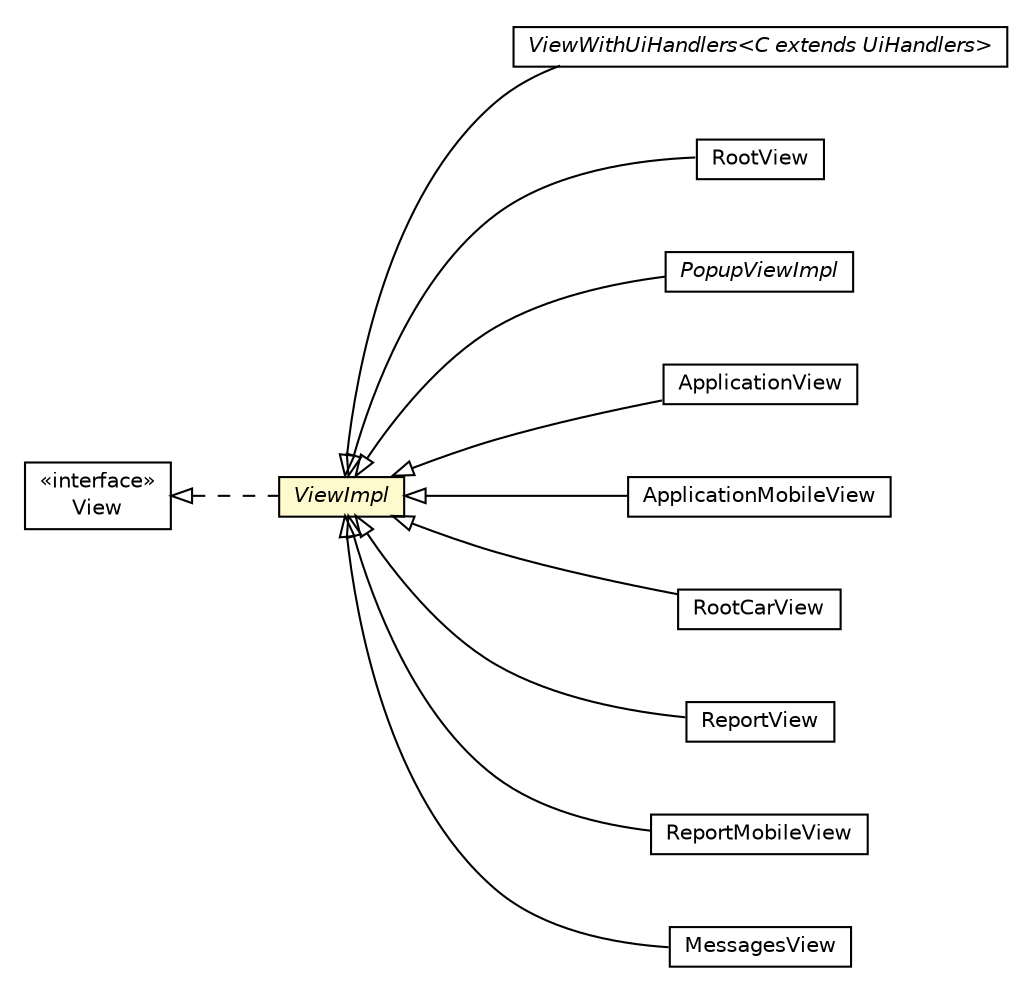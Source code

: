 #!/usr/local/bin/dot
#
# Class diagram 
# Generated by UMLGraph version R5_6-24-gf6e263 (http://www.umlgraph.org/)
#

digraph G {
	edge [fontname="Helvetica",fontsize=10,labelfontname="Helvetica",labelfontsize=10];
	node [fontname="Helvetica",fontsize=10,shape=plaintext];
	nodesep=0.25;
	ranksep=0.5;
	rankdir=LR;
	// com.gwtplatform.mvp.client.ViewWithUiHandlers<C extends com.gwtplatform.mvp.client.UiHandlers>
	c400265 [label=<<table title="com.gwtplatform.mvp.client.ViewWithUiHandlers" border="0" cellborder="1" cellspacing="0" cellpadding="2" port="p" href="./ViewWithUiHandlers.html">
		<tr><td><table border="0" cellspacing="0" cellpadding="1">
<tr><td align="center" balign="center"><font face="Helvetica-Oblique"> ViewWithUiHandlers&lt;C extends UiHandlers&gt; </font></td></tr>
		</table></td></tr>
		</table>>, URL="./ViewWithUiHandlers.html", fontname="Helvetica", fontcolor="black", fontsize=10.0];
	// com.gwtplatform.mvp.client.ViewImpl
	c400266 [label=<<table title="com.gwtplatform.mvp.client.ViewImpl" border="0" cellborder="1" cellspacing="0" cellpadding="2" port="p" bgcolor="lemonChiffon" href="./ViewImpl.html">
		<tr><td><table border="0" cellspacing="0" cellpadding="1">
<tr><td align="center" balign="center"><font face="Helvetica-Oblique"> ViewImpl </font></td></tr>
		</table></td></tr>
		</table>>, URL="./ViewImpl.html", fontname="Helvetica", fontcolor="black", fontsize=10.0];
	// com.gwtplatform.mvp.client.View
	c400267 [label=<<table title="com.gwtplatform.mvp.client.View" border="0" cellborder="1" cellspacing="0" cellpadding="2" port="p" href="./View.html">
		<tr><td><table border="0" cellspacing="0" cellpadding="1">
<tr><td align="center" balign="center"> &#171;interface&#187; </td></tr>
<tr><td align="center" balign="center"> View </td></tr>
		</table></td></tr>
		</table>>, URL="./View.html", fontname="Helvetica", fontcolor="black", fontsize=10.0];
	// com.gwtplatform.mvp.client.RootPresenter.RootView
	c400276 [label=<<table title="com.gwtplatform.mvp.client.RootPresenter.RootView" border="0" cellborder="1" cellspacing="0" cellpadding="2" port="p" href="./RootPresenter.RootView.html">
		<tr><td><table border="0" cellspacing="0" cellpadding="1">
<tr><td align="center" balign="center"> RootView </td></tr>
		</table></td></tr>
		</table>>, URL="./RootPresenter.RootView.html", fontname="Helvetica", fontcolor="black", fontsize=10.0];
	// com.gwtplatform.mvp.client.PopupViewImpl
	c400284 [label=<<table title="com.gwtplatform.mvp.client.PopupViewImpl" border="0" cellborder="1" cellspacing="0" cellpadding="2" port="p" href="./PopupViewImpl.html">
		<tr><td><table border="0" cellspacing="0" cellpadding="1">
<tr><td align="center" balign="center"><font face="Helvetica-Oblique"> PopupViewImpl </font></td></tr>
		</table></td></tr>
		</table>>, URL="./PopupViewImpl.html", fontname="Helvetica", fontcolor="black", fontsize=10.0];
	// com.gwtplatform.carstore.client.application.ApplicationView
	c400483 [label=<<table title="com.gwtplatform.carstore.client.application.ApplicationView" border="0" cellborder="1" cellspacing="0" cellpadding="2" port="p" href="../../carstore/client/application/ApplicationView.html">
		<tr><td><table border="0" cellspacing="0" cellpadding="1">
<tr><td align="center" balign="center"> ApplicationView </td></tr>
		</table></td></tr>
		</table>>, URL="../../carstore/client/application/ApplicationView.html", fontname="Helvetica", fontcolor="black", fontsize=10.0];
	// com.gwtplatform.carstore.client.application.ApplicationMobileView
	c400488 [label=<<table title="com.gwtplatform.carstore.client.application.ApplicationMobileView" border="0" cellborder="1" cellspacing="0" cellpadding="2" port="p" href="../../carstore/client/application/ApplicationMobileView.html">
		<tr><td><table border="0" cellspacing="0" cellpadding="1">
<tr><td align="center" balign="center"> ApplicationMobileView </td></tr>
		</table></td></tr>
		</table>>, URL="../../carstore/client/application/ApplicationMobileView.html", fontname="Helvetica", fontcolor="black", fontsize=10.0];
	// com.gwtplatform.carstore.client.application.cars.car.RootCarView
	c400492 [label=<<table title="com.gwtplatform.carstore.client.application.cars.car.RootCarView" border="0" cellborder="1" cellspacing="0" cellpadding="2" port="p" href="../../carstore/client/application/cars/car/RootCarView.html">
		<tr><td><table border="0" cellspacing="0" cellpadding="1">
<tr><td align="center" balign="center"> RootCarView </td></tr>
		</table></td></tr>
		</table>>, URL="../../carstore/client/application/cars/car/RootCarView.html", fontname="Helvetica", fontcolor="black", fontsize=10.0];
	// com.gwtplatform.carstore.client.application.report.ReportView
	c400599 [label=<<table title="com.gwtplatform.carstore.client.application.report.ReportView" border="0" cellborder="1" cellspacing="0" cellpadding="2" port="p" href="../../carstore/client/application/report/ReportView.html">
		<tr><td><table border="0" cellspacing="0" cellpadding="1">
<tr><td align="center" balign="center"> ReportView </td></tr>
		</table></td></tr>
		</table>>, URL="../../carstore/client/application/report/ReportView.html", fontname="Helvetica", fontcolor="black", fontsize=10.0];
	// com.gwtplatform.carstore.client.application.report.ReportMobileView
	c400604 [label=<<table title="com.gwtplatform.carstore.client.application.report.ReportMobileView" border="0" cellborder="1" cellspacing="0" cellpadding="2" port="p" href="../../carstore/client/application/report/ReportMobileView.html">
		<tr><td><table border="0" cellspacing="0" cellpadding="1">
<tr><td align="center" balign="center"> ReportMobileView </td></tr>
		</table></td></tr>
		</table>>, URL="../../carstore/client/application/report/ReportMobileView.html", fontname="Helvetica", fontcolor="black", fontsize=10.0];
	// com.gwtplatform.carstore.client.application.widget.message.MessagesView
	c400615 [label=<<table title="com.gwtplatform.carstore.client.application.widget.message.MessagesView" border="0" cellborder="1" cellspacing="0" cellpadding="2" port="p" href="../../carstore/client/application/widget/message/MessagesView.html">
		<tr><td><table border="0" cellspacing="0" cellpadding="1">
<tr><td align="center" balign="center"> MessagesView </td></tr>
		</table></td></tr>
		</table>>, URL="../../carstore/client/application/widget/message/MessagesView.html", fontname="Helvetica", fontcolor="black", fontsize=10.0];
	//com.gwtplatform.mvp.client.ViewWithUiHandlers<C extends com.gwtplatform.mvp.client.UiHandlers> extends com.gwtplatform.mvp.client.ViewImpl
	c400266:p -> c400265:p [dir=back,arrowtail=empty];
	//com.gwtplatform.mvp.client.ViewImpl implements com.gwtplatform.mvp.client.View
	c400267:p -> c400266:p [dir=back,arrowtail=empty,style=dashed];
	//com.gwtplatform.mvp.client.RootPresenter.RootView extends com.gwtplatform.mvp.client.ViewImpl
	c400266:p -> c400276:p [dir=back,arrowtail=empty];
	//com.gwtplatform.mvp.client.PopupViewImpl extends com.gwtplatform.mvp.client.ViewImpl
	c400266:p -> c400284:p [dir=back,arrowtail=empty];
	//com.gwtplatform.carstore.client.application.ApplicationView extends com.gwtplatform.mvp.client.ViewImpl
	c400266:p -> c400483:p [dir=back,arrowtail=empty];
	//com.gwtplatform.carstore.client.application.ApplicationMobileView extends com.gwtplatform.mvp.client.ViewImpl
	c400266:p -> c400488:p [dir=back,arrowtail=empty];
	//com.gwtplatform.carstore.client.application.cars.car.RootCarView extends com.gwtplatform.mvp.client.ViewImpl
	c400266:p -> c400492:p [dir=back,arrowtail=empty];
	//com.gwtplatform.carstore.client.application.report.ReportView extends com.gwtplatform.mvp.client.ViewImpl
	c400266:p -> c400599:p [dir=back,arrowtail=empty];
	//com.gwtplatform.carstore.client.application.report.ReportMobileView extends com.gwtplatform.mvp.client.ViewImpl
	c400266:p -> c400604:p [dir=back,arrowtail=empty];
	//com.gwtplatform.carstore.client.application.widget.message.MessagesView extends com.gwtplatform.mvp.client.ViewImpl
	c400266:p -> c400615:p [dir=back,arrowtail=empty];
}

